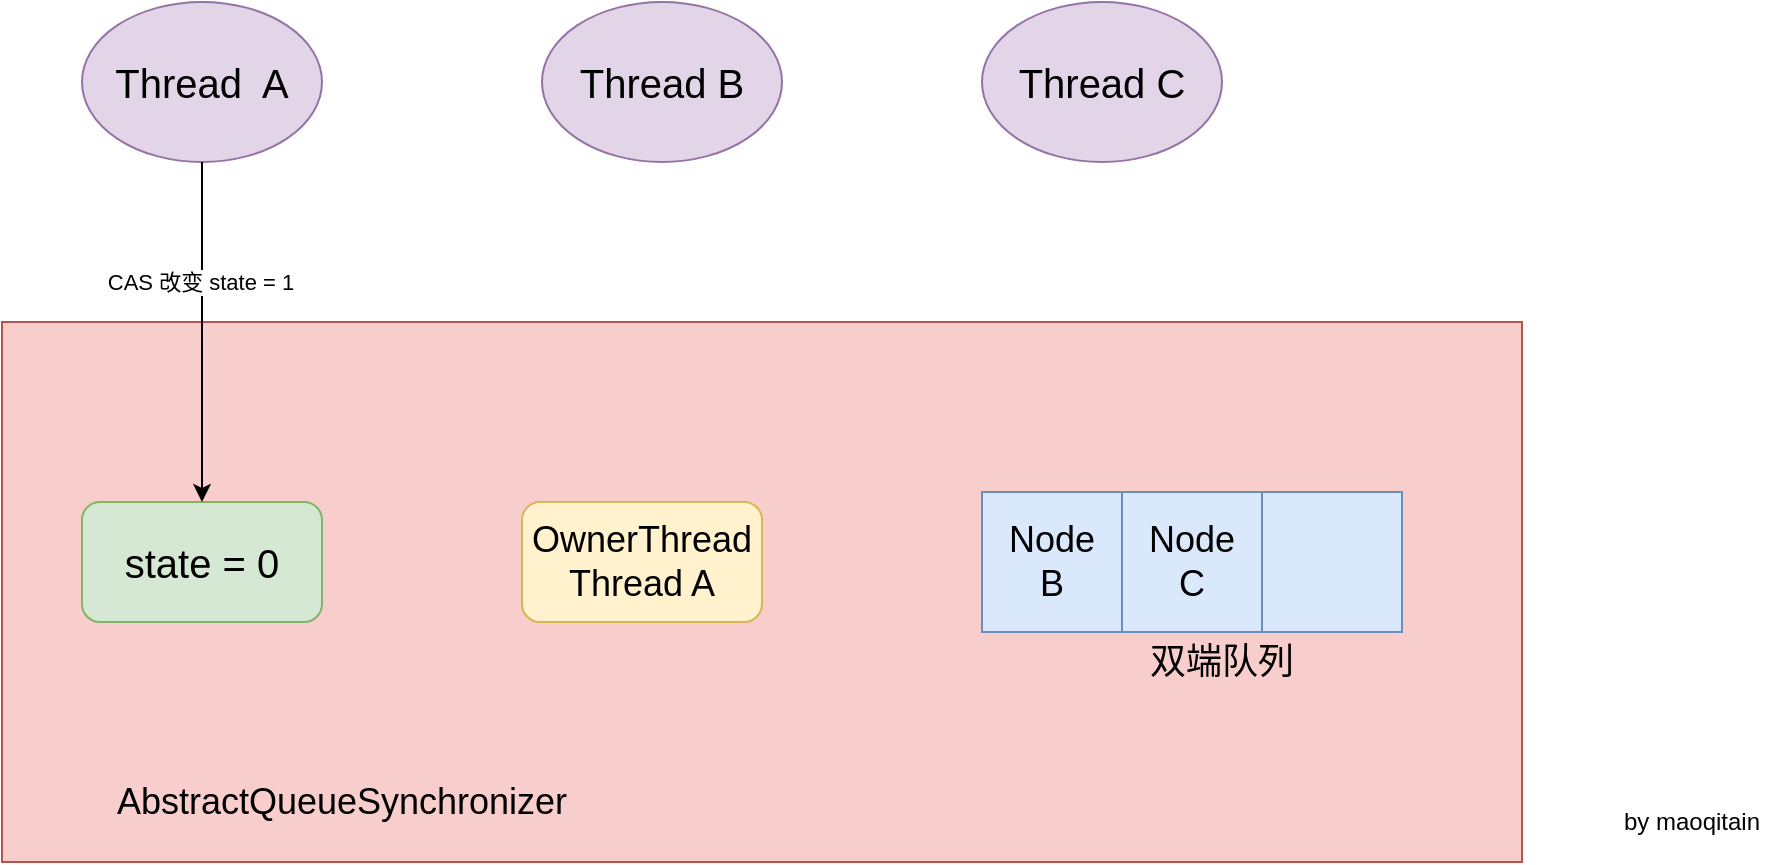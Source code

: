 <mxfile version="13.8.5" type="device"><diagram id="C5RBs43oDa-KdzZeNtuy" name="Page-1"><mxGraphModel dx="1362" dy="1930" grid="1" gridSize="10" guides="1" tooltips="1" connect="1" arrows="1" fold="1" page="1" pageScale="1" pageWidth="827" pageHeight="1169" background="#ffffff" math="0" shadow="0"><root><mxCell id="WIyWlLk6GJQsqaUBKTNV-0"/><mxCell id="WIyWlLk6GJQsqaUBKTNV-1" parent="WIyWlLk6GJQsqaUBKTNV-0"/><mxCell id="-t8hOuG1EMHsT6cmHUhY-4" value="" style="rounded=0;whiteSpace=wrap;html=1;fillColor=#f8cecc;strokeColor=#b85450;" vertex="1" parent="WIyWlLk6GJQsqaUBKTNV-1"><mxGeometry x="240" y="130" width="760" height="270" as="geometry"/></mxCell><mxCell id="-t8hOuG1EMHsT6cmHUhY-9" value="&lt;font style=&quot;font-size: 18px&quot;&gt;AbstractQueueSynchronizer&lt;/font&gt;" style="text;html=1;strokeColor=none;fillColor=none;align=center;verticalAlign=middle;whiteSpace=wrap;rounded=0;" vertex="1" parent="WIyWlLk6GJQsqaUBKTNV-1"><mxGeometry x="290" y="360" width="240" height="20" as="geometry"/></mxCell><mxCell id="-t8hOuG1EMHsT6cmHUhY-15" value="&lt;font style=&quot;font-size: 20px&quot;&gt;state = 0&lt;/font&gt;" style="rounded=1;whiteSpace=wrap;html=1;fillColor=#d5e8d4;strokeColor=#82b366;" vertex="1" parent="WIyWlLk6GJQsqaUBKTNV-1"><mxGeometry x="280" y="220" width="120" height="60" as="geometry"/></mxCell><mxCell id="-t8hOuG1EMHsT6cmHUhY-17" value="&lt;font style=&quot;font-size: 18px&quot;&gt;OwnerThread&lt;br&gt;Thread A&lt;br&gt;&lt;/font&gt;" style="rounded=1;whiteSpace=wrap;html=1;fillColor=#fff2cc;strokeColor=#d6b656;" vertex="1" parent="WIyWlLk6GJQsqaUBKTNV-1"><mxGeometry x="500" y="220" width="120" height="60" as="geometry"/></mxCell><mxCell id="-t8hOuG1EMHsT6cmHUhY-18" value="" style="shape=table;html=1;whiteSpace=wrap;startSize=0;container=1;collapsible=0;childLayout=tableLayout;fillColor=#dae8fc;strokeColor=#6c8ebf;" vertex="1" parent="WIyWlLk6GJQsqaUBKTNV-1"><mxGeometry x="730" y="215" width="210" height="70" as="geometry"/></mxCell><mxCell id="-t8hOuG1EMHsT6cmHUhY-19" value="" style="shape=partialRectangle;html=1;whiteSpace=wrap;collapsible=0;dropTarget=0;pointerEvents=0;fillColor=none;top=0;left=0;bottom=0;right=0;points=[[0,0.5],[1,0.5]];portConstraint=eastwest;" vertex="1" parent="-t8hOuG1EMHsT6cmHUhY-18"><mxGeometry width="210" height="70" as="geometry"/></mxCell><mxCell id="-t8hOuG1EMHsT6cmHUhY-20" value="&lt;font style=&quot;font-size: 18px&quot;&gt;Node&lt;br&gt;B&lt;br&gt;&lt;/font&gt;" style="shape=partialRectangle;html=1;whiteSpace=wrap;connectable=0;fillColor=none;top=0;left=0;bottom=0;right=0;overflow=hidden;" vertex="1" parent="-t8hOuG1EMHsT6cmHUhY-19"><mxGeometry width="70" height="70" as="geometry"/></mxCell><mxCell id="-t8hOuG1EMHsT6cmHUhY-21" value="&lt;span style=&quot;font-size: 18px&quot;&gt;Node&lt;/span&gt;&lt;br style=&quot;font-size: 18px&quot;&gt;&lt;span style=&quot;font-size: 18px&quot;&gt;C&lt;/span&gt;" style="shape=partialRectangle;html=1;whiteSpace=wrap;connectable=0;fillColor=none;top=0;left=0;bottom=0;right=0;overflow=hidden;" vertex="1" parent="-t8hOuG1EMHsT6cmHUhY-19"><mxGeometry x="70" width="70" height="70" as="geometry"/></mxCell><mxCell id="-t8hOuG1EMHsT6cmHUhY-22" value="" style="shape=partialRectangle;html=1;whiteSpace=wrap;connectable=0;fillColor=none;top=0;left=0;bottom=0;right=0;overflow=hidden;" vertex="1" parent="-t8hOuG1EMHsT6cmHUhY-19"><mxGeometry x="140" width="70" height="70" as="geometry"/></mxCell><mxCell id="-t8hOuG1EMHsT6cmHUhY-31" value="&lt;font style=&quot;font-size: 20px&quot;&gt;Thread&amp;nbsp; A&lt;/font&gt;" style="ellipse;whiteSpace=wrap;html=1;fillColor=#e1d5e7;strokeColor=#9673a6;" vertex="1" parent="WIyWlLk6GJQsqaUBKTNV-1"><mxGeometry x="280" y="-30" width="120" height="80" as="geometry"/></mxCell><mxCell id="-t8hOuG1EMHsT6cmHUhY-32" value="&lt;font style=&quot;font-size: 20px&quot;&gt;Thread B&lt;/font&gt;" style="ellipse;whiteSpace=wrap;html=1;fillColor=#e1d5e7;strokeColor=#9673a6;" vertex="1" parent="WIyWlLk6GJQsqaUBKTNV-1"><mxGeometry x="510" y="-30" width="120" height="80" as="geometry"/></mxCell><mxCell id="-t8hOuG1EMHsT6cmHUhY-34" value="&lt;font style=&quot;font-size: 18px&quot;&gt;双端队列&lt;/font&gt;" style="text;html=1;strokeColor=none;fillColor=none;align=center;verticalAlign=middle;whiteSpace=wrap;rounded=0;" vertex="1" parent="WIyWlLk6GJQsqaUBKTNV-1"><mxGeometry x="790" y="290" width="120" height="20" as="geometry"/></mxCell><mxCell id="-t8hOuG1EMHsT6cmHUhY-35" value="&lt;font style=&quot;font-size: 20px&quot;&gt;Thread C&lt;/font&gt;" style="ellipse;whiteSpace=wrap;html=1;fillColor=#e1d5e7;strokeColor=#9673a6;" vertex="1" parent="WIyWlLk6GJQsqaUBKTNV-1"><mxGeometry x="730" y="-30" width="120" height="80" as="geometry"/></mxCell><mxCell id="-t8hOuG1EMHsT6cmHUhY-38" value="" style="endArrow=classic;html=1;exitX=0.5;exitY=1;exitDx=0;exitDy=0;" edge="1" parent="WIyWlLk6GJQsqaUBKTNV-1" source="-t8hOuG1EMHsT6cmHUhY-31" target="-t8hOuG1EMHsT6cmHUhY-15"><mxGeometry width="50" height="50" relative="1" as="geometry"><mxPoint x="360" y="110" as="sourcePoint"/><mxPoint x="410" y="60" as="targetPoint"/></mxGeometry></mxCell><mxCell id="-t8hOuG1EMHsT6cmHUhY-39" value="CAS 改变 state = 1" style="edgeLabel;html=1;align=center;verticalAlign=middle;resizable=0;points=[];" vertex="1" connectable="0" parent="-t8hOuG1EMHsT6cmHUhY-38"><mxGeometry x="-0.294" y="-1" relative="1" as="geometry"><mxPoint as="offset"/></mxGeometry></mxCell><mxCell id="-t8hOuG1EMHsT6cmHUhY-41" value="by maoqitain" style="text;html=1;strokeColor=none;fillColor=none;align=center;verticalAlign=middle;whiteSpace=wrap;rounded=0;" vertex="1" parent="WIyWlLk6GJQsqaUBKTNV-1"><mxGeometry x="1040" y="370" width="90" height="20" as="geometry"/></mxCell></root></mxGraphModel></diagram></mxfile>